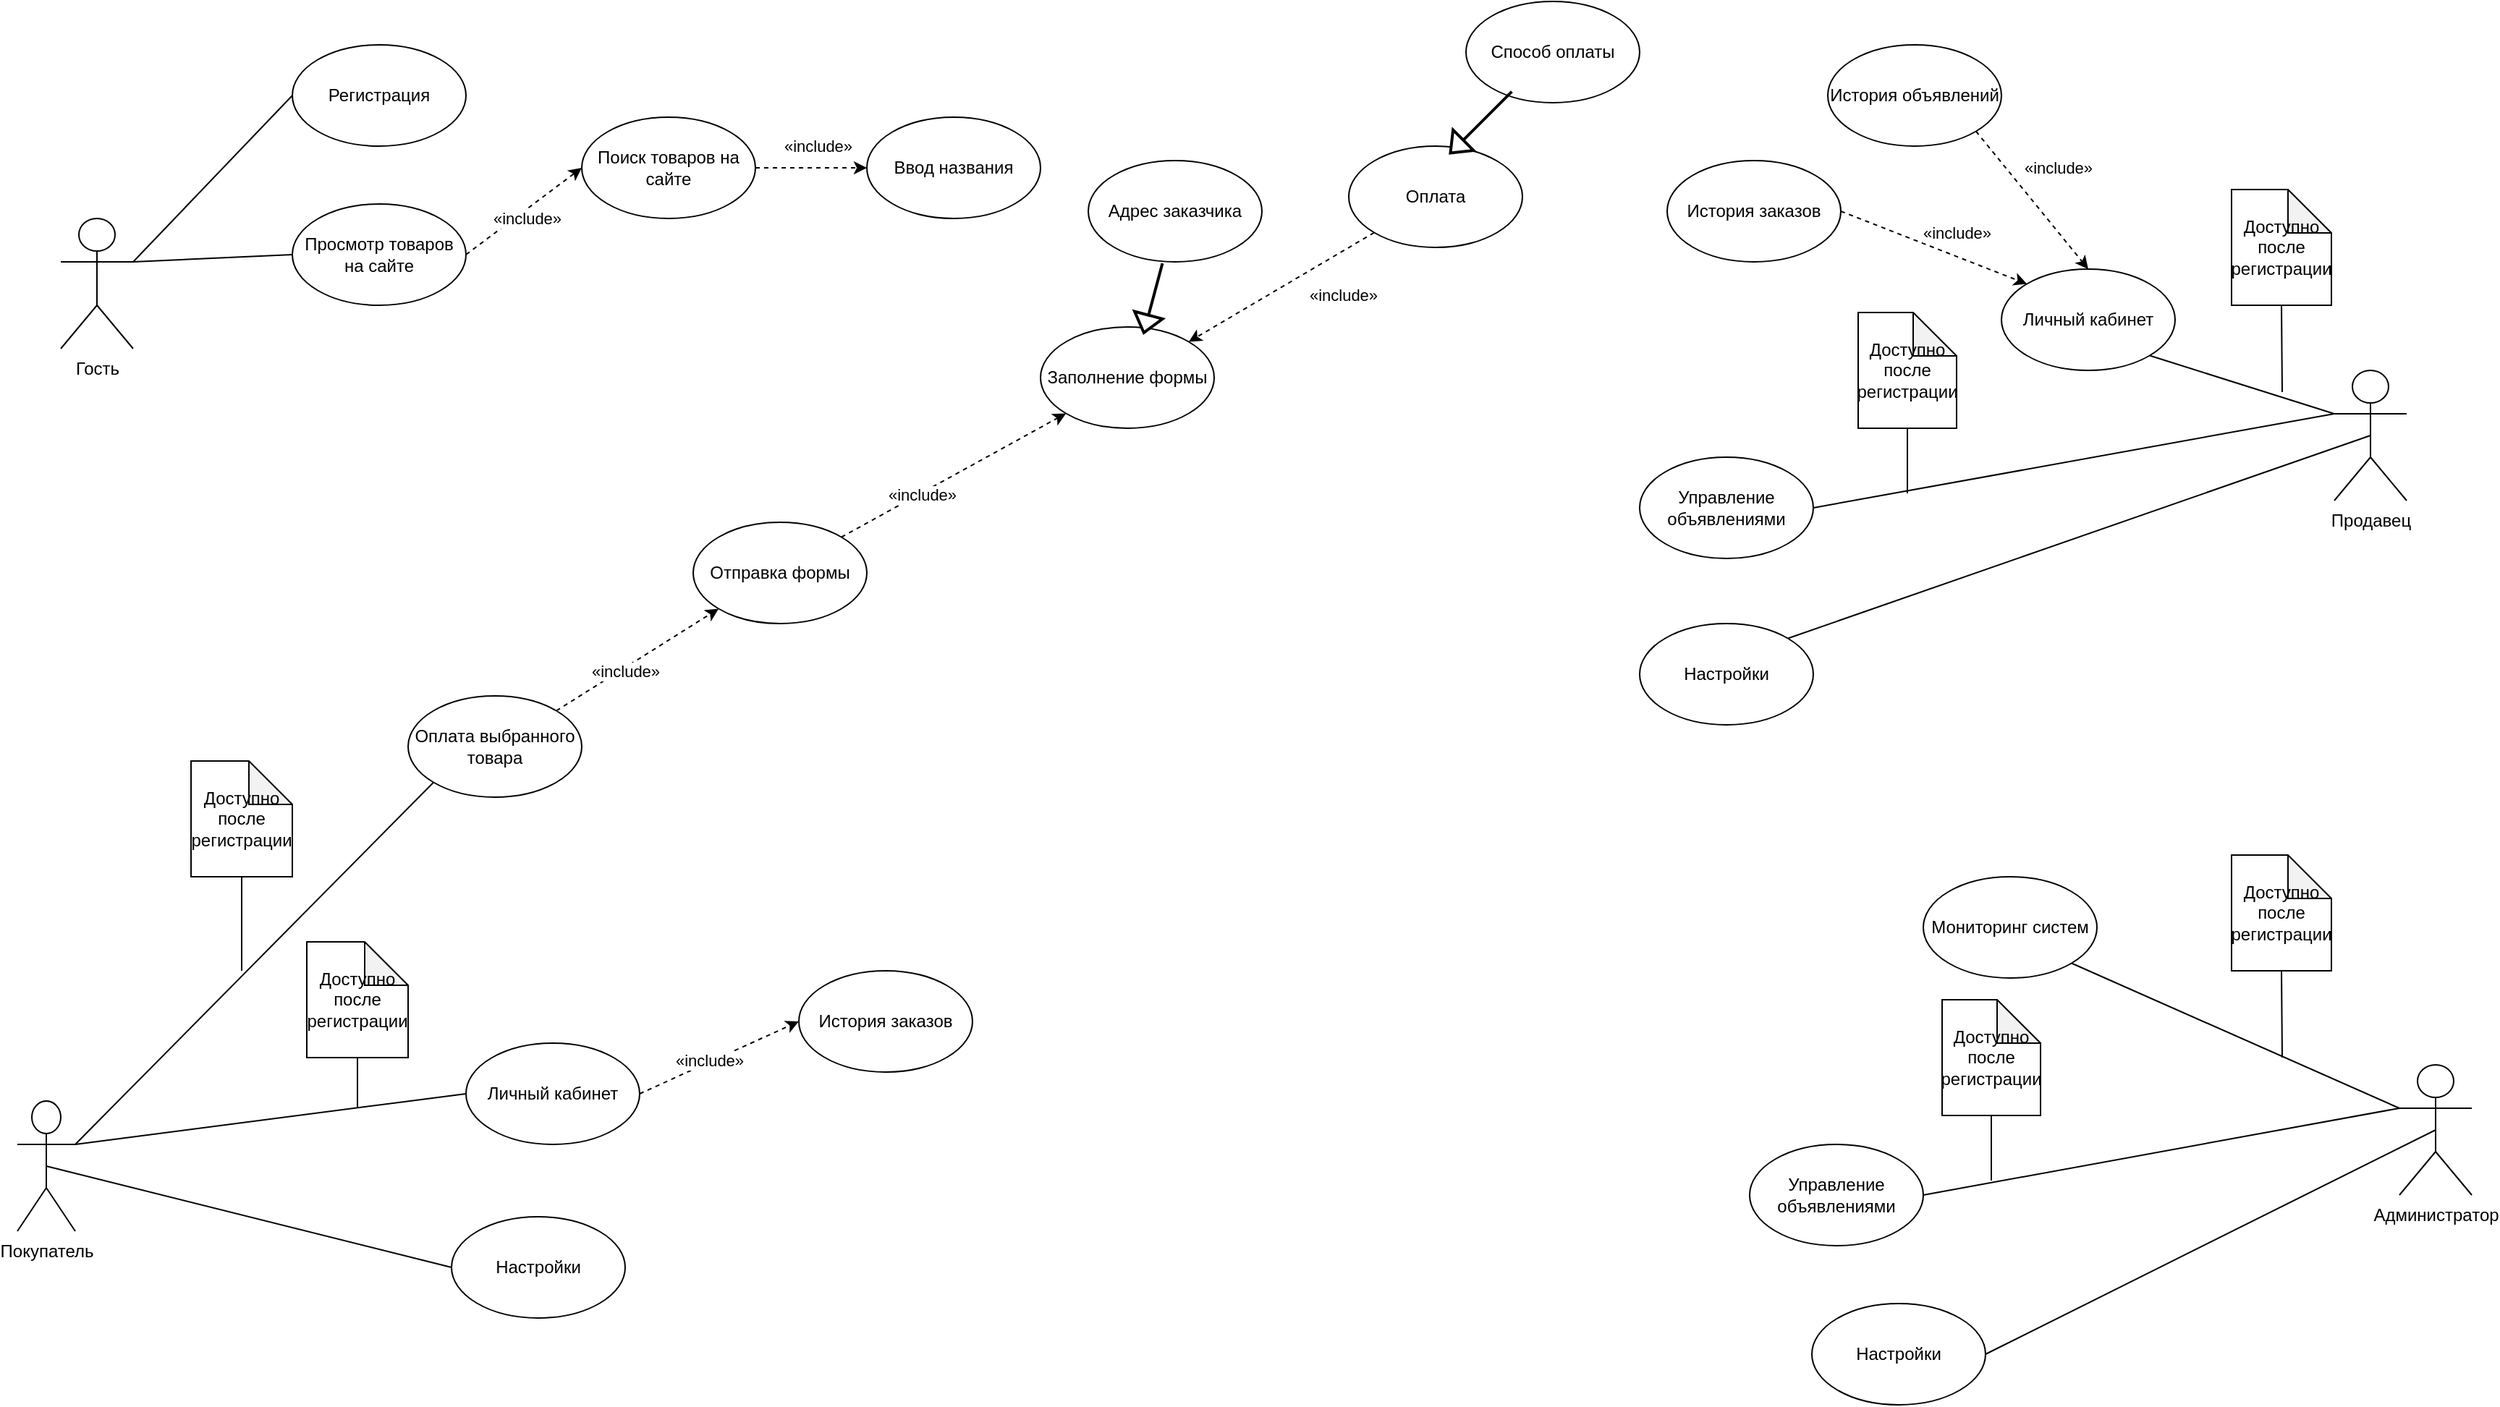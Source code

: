 <mxfile version="25.0.3">
  <diagram name="Страница — 1" id="orZTamgfQHhNFHQ7JQ0r">
    <mxGraphModel dx="2866" dy="1608" grid="1" gridSize="10" guides="1" tooltips="1" connect="1" arrows="1" fold="1" page="1" pageScale="1" pageWidth="827" pageHeight="1169" math="0" shadow="0">
      <root>
        <mxCell id="0" />
        <mxCell id="1" parent="0" />
        <mxCell id="eBJLb_c3kR89JoHOm1fs-2" value="Гость" style="shape=umlActor;verticalLabelPosition=bottom;verticalAlign=top;html=1;outlineConnect=0;" parent="1" vertex="1">
          <mxGeometry x="150" y="440" width="50" height="90" as="geometry" />
        </mxCell>
        <mxCell id="eBJLb_c3kR89JoHOm1fs-3" value="Регистрация" style="ellipse;whiteSpace=wrap;html=1;" parent="1" vertex="1">
          <mxGeometry x="310" y="320" width="120" height="70" as="geometry" />
        </mxCell>
        <mxCell id="eBJLb_c3kR89JoHOm1fs-11" value="Просмотр товаров на сайте" style="ellipse;whiteSpace=wrap;html=1;" parent="1" vertex="1">
          <mxGeometry x="310" y="430" width="120" height="70" as="geometry" />
        </mxCell>
        <mxCell id="eBJLb_c3kR89JoHOm1fs-13" value="Оплата" style="ellipse;whiteSpace=wrap;html=1;" parent="1" vertex="1">
          <mxGeometry x="1040" y="390" width="120" height="70" as="geometry" />
        </mxCell>
        <mxCell id="eBJLb_c3kR89JoHOm1fs-17" value="Поиск товаров на сайте" style="ellipse;whiteSpace=wrap;html=1;" parent="1" vertex="1">
          <mxGeometry x="510" y="370" width="120" height="70" as="geometry" />
        </mxCell>
        <mxCell id="eBJLb_c3kR89JoHOm1fs-20" value="Ввод названия" style="ellipse;whiteSpace=wrap;html=1;" parent="1" vertex="1">
          <mxGeometry x="707" y="370" width="120" height="70" as="geometry" />
        </mxCell>
        <mxCell id="eBJLb_c3kR89JoHOm1fs-21" value="" style="endArrow=classic;html=1;rounded=0;dashed=1;entryX=0;entryY=0.5;entryDx=0;entryDy=0;exitX=1;exitY=0.5;exitDx=0;exitDy=0;" parent="1" source="eBJLb_c3kR89JoHOm1fs-11" target="eBJLb_c3kR89JoHOm1fs-17" edge="1">
          <mxGeometry width="50" height="50" relative="1" as="geometry">
            <mxPoint x="610" y="660" as="sourcePoint" />
            <mxPoint x="730" y="660" as="targetPoint" />
          </mxGeometry>
        </mxCell>
        <mxCell id="eBJLb_c3kR89JoHOm1fs-22" value="«‎include»" style="edgeLabel;html=1;align=center;verticalAlign=middle;resizable=0;points=[];" parent="eBJLb_c3kR89JoHOm1fs-21" vertex="1" connectable="0">
          <mxGeometry x="-0.642" y="3" relative="1" as="geometry">
            <mxPoint x="29" y="-12" as="offset" />
          </mxGeometry>
        </mxCell>
        <mxCell id="eBJLb_c3kR89JoHOm1fs-23" value="" style="endArrow=classic;html=1;rounded=0;dashed=1;entryX=0;entryY=0.5;entryDx=0;entryDy=0;exitX=1;exitY=0.5;exitDx=0;exitDy=0;" parent="1" source="eBJLb_c3kR89JoHOm1fs-17" target="eBJLb_c3kR89JoHOm1fs-20" edge="1">
          <mxGeometry width="50" height="50" relative="1" as="geometry">
            <mxPoint x="470" y="240" as="sourcePoint" />
            <mxPoint x="590" y="240" as="targetPoint" />
          </mxGeometry>
        </mxCell>
        <mxCell id="eBJLb_c3kR89JoHOm1fs-24" value="«‎include»" style="edgeLabel;html=1;align=center;verticalAlign=middle;resizable=0;points=[];" parent="eBJLb_c3kR89JoHOm1fs-23" vertex="1" connectable="0">
          <mxGeometry x="-0.642" y="3" relative="1" as="geometry">
            <mxPoint x="29" y="-12" as="offset" />
          </mxGeometry>
        </mxCell>
        <mxCell id="eBJLb_c3kR89JoHOm1fs-25" value="" style="endArrow=none;html=1;rounded=0;entryX=0;entryY=0.5;entryDx=0;entryDy=0;exitX=1;exitY=0.333;exitDx=0;exitDy=0;exitPerimeter=0;" parent="1" source="eBJLb_c3kR89JoHOm1fs-2" target="eBJLb_c3kR89JoHOm1fs-3" edge="1">
          <mxGeometry width="50" height="50" relative="1" as="geometry">
            <mxPoint x="200" y="730" as="sourcePoint" />
            <mxPoint x="250" y="680" as="targetPoint" />
          </mxGeometry>
        </mxCell>
        <mxCell id="eBJLb_c3kR89JoHOm1fs-28" value="" style="endArrow=none;html=1;rounded=0;entryX=0;entryY=0.5;entryDx=0;entryDy=0;exitX=1;exitY=0.333;exitDx=0;exitDy=0;exitPerimeter=0;" parent="1" source="eBJLb_c3kR89JoHOm1fs-2" target="eBJLb_c3kR89JoHOm1fs-11" edge="1">
          <mxGeometry width="50" height="50" relative="1" as="geometry">
            <mxPoint x="200" y="480" as="sourcePoint" />
            <mxPoint x="320" y="345" as="targetPoint" />
          </mxGeometry>
        </mxCell>
        <mxCell id="eBJLb_c3kR89JoHOm1fs-29" value="Покупатель" style="shape=umlActor;verticalLabelPosition=bottom;verticalAlign=top;html=1;outlineConnect=0;" parent="1" vertex="1">
          <mxGeometry x="120" y="1050" width="40" height="90" as="geometry" />
        </mxCell>
        <mxCell id="eBJLb_c3kR89JoHOm1fs-30" value="Личный кабинет" style="ellipse;whiteSpace=wrap;html=1;" parent="1" vertex="1">
          <mxGeometry x="430" y="1010" width="120" height="70" as="geometry" />
        </mxCell>
        <mxCell id="eBJLb_c3kR89JoHOm1fs-32" value="" style="endArrow=none;html=1;rounded=0;entryX=0;entryY=1;entryDx=0;entryDy=0;exitX=1;exitY=0.333;exitDx=0;exitDy=0;exitPerimeter=0;" parent="1" source="eBJLb_c3kR89JoHOm1fs-29" target="eBJLb_c3kR89JoHOm1fs-42" edge="1">
          <mxGeometry width="50" height="50" relative="1" as="geometry">
            <mxPoint x="200" y="710" as="sourcePoint" />
            <mxPoint x="470.0" y="785" as="targetPoint" />
          </mxGeometry>
        </mxCell>
        <mxCell id="eBJLb_c3kR89JoHOm1fs-33" value="" style="endArrow=none;html=1;rounded=0;entryX=0;entryY=0.5;entryDx=0;entryDy=0;exitX=1;exitY=0.333;exitDx=0;exitDy=0;exitPerimeter=0;" parent="1" source="eBJLb_c3kR89JoHOm1fs-29" target="eBJLb_c3kR89JoHOm1fs-30" edge="1">
          <mxGeometry width="50" height="50" relative="1" as="geometry">
            <mxPoint x="210" y="720" as="sourcePoint" />
            <mxPoint x="330" y="715" as="targetPoint" />
          </mxGeometry>
        </mxCell>
        <mxCell id="eBJLb_c3kR89JoHOm1fs-38" value="Доступно после регистрации" style="shape=note;whiteSpace=wrap;html=1;backgroundOutline=1;darkOpacity=0.05;" parent="1" vertex="1">
          <mxGeometry x="240" y="815" width="70" height="80" as="geometry" />
        </mxCell>
        <mxCell id="eBJLb_c3kR89JoHOm1fs-42" value="Оплата выбранного товара" style="ellipse;whiteSpace=wrap;html=1;" parent="1" vertex="1">
          <mxGeometry x="390" y="770" width="120" height="70" as="geometry" />
        </mxCell>
        <mxCell id="eBJLb_c3kR89JoHOm1fs-45" value="Отправка формы" style="ellipse;whiteSpace=wrap;html=1;" parent="1" vertex="1">
          <mxGeometry x="587" y="650" width="120" height="70" as="geometry" />
        </mxCell>
        <mxCell id="eBJLb_c3kR89JoHOm1fs-48" value="Заполнение формы" style="ellipse;whiteSpace=wrap;html=1;" parent="1" vertex="1">
          <mxGeometry x="827" y="515" width="120" height="70" as="geometry" />
        </mxCell>
        <mxCell id="eBJLb_c3kR89JoHOm1fs-55" value="История заказов" style="ellipse;whiteSpace=wrap;html=1;" parent="1" vertex="1">
          <mxGeometry x="660" y="960" width="120" height="70" as="geometry" />
        </mxCell>
        <mxCell id="eBJLb_c3kR89JoHOm1fs-56" value="" style="endArrow=classic;html=1;rounded=0;dashed=1;entryX=0;entryY=0.5;entryDx=0;entryDy=0;exitX=1;exitY=0.5;exitDx=0;exitDy=0;" parent="1" source="eBJLb_c3kR89JoHOm1fs-30" target="eBJLb_c3kR89JoHOm1fs-55" edge="1">
          <mxGeometry width="50" height="50" relative="1" as="geometry">
            <mxPoint x="440" y="950" as="sourcePoint" />
            <mxPoint x="560" y="950" as="targetPoint" />
          </mxGeometry>
        </mxCell>
        <mxCell id="eBJLb_c3kR89JoHOm1fs-57" value="«‎include»" style="edgeLabel;html=1;align=center;verticalAlign=middle;resizable=0;points=[];" parent="eBJLb_c3kR89JoHOm1fs-56" vertex="1" connectable="0">
          <mxGeometry x="-0.642" y="3" relative="1" as="geometry">
            <mxPoint x="29" y="-12" as="offset" />
          </mxGeometry>
        </mxCell>
        <mxCell id="eBJLb_c3kR89JoHOm1fs-58" value="Продавец" style="shape=umlActor;verticalLabelPosition=bottom;verticalAlign=top;html=1;outlineConnect=0;" parent="1" vertex="1">
          <mxGeometry x="1721" y="545" width="50" height="90" as="geometry" />
        </mxCell>
        <mxCell id="eBJLb_c3kR89JoHOm1fs-61" value="История заказов" style="ellipse;whiteSpace=wrap;html=1;" parent="1" vertex="1">
          <mxGeometry x="1260" y="400" width="120" height="70" as="geometry" />
        </mxCell>
        <mxCell id="eBJLb_c3kR89JoHOm1fs-65" value="Личный кабинет" style="ellipse;whiteSpace=wrap;html=1;" parent="1" vertex="1">
          <mxGeometry x="1491" y="475" width="120" height="70" as="geometry" />
        </mxCell>
        <mxCell id="eBJLb_c3kR89JoHOm1fs-68" value="" style="endArrow=classic;html=1;rounded=0;dashed=1;entryX=0;entryY=0;entryDx=0;entryDy=0;exitX=1;exitY=0.5;exitDx=0;exitDy=0;" parent="1" source="eBJLb_c3kR89JoHOm1fs-61" target="eBJLb_c3kR89JoHOm1fs-65" edge="1">
          <mxGeometry width="50" height="50" relative="1" as="geometry">
            <mxPoint x="1332" y="495" as="sourcePoint" />
            <mxPoint x="1452" y="495" as="targetPoint" />
          </mxGeometry>
        </mxCell>
        <mxCell id="eBJLb_c3kR89JoHOm1fs-69" value="«‎include»" style="edgeLabel;html=1;align=center;verticalAlign=middle;resizable=0;points=[];" parent="eBJLb_c3kR89JoHOm1fs-68" vertex="1" connectable="0">
          <mxGeometry x="-0.642" y="3" relative="1" as="geometry">
            <mxPoint x="56" y="9" as="offset" />
          </mxGeometry>
        </mxCell>
        <mxCell id="eBJLb_c3kR89JoHOm1fs-73" value="Управление объявлениями" style="ellipse;whiteSpace=wrap;html=1;" parent="1" vertex="1">
          <mxGeometry x="1241" y="605" width="120" height="70" as="geometry" />
        </mxCell>
        <mxCell id="eBJLb_c3kR89JoHOm1fs-76" value="" style="endArrow=none;html=1;rounded=0;entryX=0;entryY=0.333;entryDx=0;entryDy=0;exitX=1;exitY=1;exitDx=0;exitDy=0;entryPerimeter=0;" parent="1" edge="1" source="eBJLb_c3kR89JoHOm1fs-65">
          <mxGeometry width="50" height="50" relative="1" as="geometry">
            <mxPoint x="1611" y="510" as="sourcePoint" />
            <mxPoint x="1721" y="575" as="targetPoint" />
          </mxGeometry>
        </mxCell>
        <mxCell id="eBJLb_c3kR89JoHOm1fs-79" value="" style="endArrow=none;html=1;rounded=0;entryX=0;entryY=0.333;entryDx=0;entryDy=0;exitX=1;exitY=0.5;exitDx=0;exitDy=0;entryPerimeter=0;" parent="1" source="eBJLb_c3kR89JoHOm1fs-73" target="eBJLb_c3kR89JoHOm1fs-58" edge="1">
          <mxGeometry width="50" height="50" relative="1" as="geometry">
            <mxPoint x="1451" y="675" as="sourcePoint" />
            <mxPoint x="1561" y="740" as="targetPoint" />
          </mxGeometry>
        </mxCell>
        <mxCell id="eBJLb_c3kR89JoHOm1fs-80" value="Доступно после регистрации" style="shape=note;whiteSpace=wrap;html=1;backgroundOutline=1;darkOpacity=0.05;" parent="1" vertex="1">
          <mxGeometry x="1650" y="420" width="69" height="80" as="geometry" />
        </mxCell>
        <mxCell id="eBJLb_c3kR89JoHOm1fs-82" value="Доступно после регистрации" style="shape=note;whiteSpace=wrap;html=1;backgroundOutline=1;darkOpacity=0.05;" parent="1" vertex="1">
          <mxGeometry x="1392" y="505" width="68" height="80" as="geometry" />
        </mxCell>
        <mxCell id="eBJLb_c3kR89JoHOm1fs-84" value="" style="endArrow=none;html=1;rounded=0;exitX=0.5;exitY=1;exitDx=0;exitDy=0;exitPerimeter=0;" parent="1" source="eBJLb_c3kR89JoHOm1fs-82" edge="1">
          <mxGeometry width="50" height="50" relative="1" as="geometry">
            <mxPoint x="1461" y="665" as="sourcePoint" />
            <mxPoint x="1426" y="630" as="targetPoint" />
            <Array as="points" />
          </mxGeometry>
        </mxCell>
        <mxCell id="eBJLb_c3kR89JoHOm1fs-100" value="Способ оплаты" style="ellipse;whiteSpace=wrap;html=1;" parent="1" vertex="1">
          <mxGeometry x="1121" y="290" width="120" height="70" as="geometry" />
        </mxCell>
        <mxCell id="eBJLb_c3kR89JoHOm1fs-101" value="Адрес заказчика" style="ellipse;whiteSpace=wrap;html=1;" parent="1" vertex="1">
          <mxGeometry x="860" y="400" width="120" height="70" as="geometry" />
        </mxCell>
        <mxCell id="eBJLb_c3kR89JoHOm1fs-108" value="" style="verticalLabelPosition=bottom;verticalAlign=top;html=1;strokeWidth=2;shape=mxgraph.arrows2.arrow;dy=1;dx=12.56;notch=0;rotation=105;" parent="1" vertex="1">
          <mxGeometry x="880" y="485" width="49.65" height="20" as="geometry" />
        </mxCell>
        <mxCell id="eBJLb_c3kR89JoHOm1fs-116" value="" style="endArrow=none;html=1;rounded=0;entryX=1;entryY=0;entryDx=0;entryDy=0;exitX=0.5;exitY=0.5;exitDx=0;exitDy=0;exitPerimeter=0;" parent="1" source="eBJLb_c3kR89JoHOm1fs-58" target="eBJLb_c3kR89JoHOm1fs-117" edge="1">
          <mxGeometry width="50" height="50" relative="1" as="geometry">
            <mxPoint x="980" y="760" as="sourcePoint" />
            <mxPoint x="1180" y="950" as="targetPoint" />
          </mxGeometry>
        </mxCell>
        <mxCell id="eBJLb_c3kR89JoHOm1fs-117" value="Настройки" style="ellipse;whiteSpace=wrap;html=1;" parent="1" vertex="1">
          <mxGeometry x="1241" y="720" width="120" height="70" as="geometry" />
        </mxCell>
        <mxCell id="eBJLb_c3kR89JoHOm1fs-118" value="" style="endArrow=none;html=1;rounded=0;exitX=0.5;exitY=1;exitDx=0;exitDy=0;exitPerimeter=0;" parent="1" source="eBJLb_c3kR89JoHOm1fs-80" edge="1">
          <mxGeometry width="50" height="50" relative="1" as="geometry">
            <mxPoint x="1685.38" y="500" as="sourcePoint" />
            <mxPoint x="1685" y="560" as="targetPoint" />
            <Array as="points" />
          </mxGeometry>
        </mxCell>
        <mxCell id="z7TpYC2vjfF_VWAq-0lx-2" value="" style="verticalLabelPosition=bottom;verticalAlign=top;html=1;strokeWidth=2;shape=mxgraph.arrows2.arrow;dy=1;dx=12.56;notch=2.99;rotation=-225;" parent="1" vertex="1">
          <mxGeometry x="1101.46" y="363.54" width="60" height="20" as="geometry" />
        </mxCell>
        <mxCell id="z7TpYC2vjfF_VWAq-0lx-3" value="" style="endArrow=classic;html=1;rounded=0;dashed=1;entryX=0;entryY=1;entryDx=0;entryDy=0;exitX=1;exitY=0;exitDx=0;exitDy=0;" parent="1" source="eBJLb_c3kR89JoHOm1fs-42" target="eBJLb_c3kR89JoHOm1fs-45" edge="1">
          <mxGeometry width="50" height="50" relative="1" as="geometry">
            <mxPoint x="690" y="750" as="sourcePoint" />
            <mxPoint x="810" y="720" as="targetPoint" />
          </mxGeometry>
        </mxCell>
        <mxCell id="z7TpYC2vjfF_VWAq-0lx-4" value="«‎include»" style="edgeLabel;html=1;align=center;verticalAlign=middle;resizable=0;points=[];" parent="z7TpYC2vjfF_VWAq-0lx-3" vertex="1" connectable="0">
          <mxGeometry x="-0.642" y="3" relative="1" as="geometry">
            <mxPoint x="29" y="-12" as="offset" />
          </mxGeometry>
        </mxCell>
        <mxCell id="z7TpYC2vjfF_VWAq-0lx-5" value="" style="endArrow=classic;html=1;rounded=0;dashed=1;entryX=1;entryY=0;entryDx=0;entryDy=0;exitX=0;exitY=1;exitDx=0;exitDy=0;" parent="1" source="eBJLb_c3kR89JoHOm1fs-13" target="eBJLb_c3kR89JoHOm1fs-48" edge="1">
          <mxGeometry width="50" height="50" relative="1" as="geometry">
            <mxPoint x="863.574" y="340.45" as="sourcePoint" />
            <mxPoint x="973.81" y="240" as="targetPoint" />
          </mxGeometry>
        </mxCell>
        <mxCell id="z7TpYC2vjfF_VWAq-0lx-6" value="«‎include»" style="edgeLabel;html=1;align=center;verticalAlign=middle;resizable=0;points=[];" parent="z7TpYC2vjfF_VWAq-0lx-5" vertex="1" connectable="0">
          <mxGeometry x="-0.642" y="3" relative="1" as="geometry">
            <mxPoint x="-1" y="27" as="offset" />
          </mxGeometry>
        </mxCell>
        <mxCell id="z7TpYC2vjfF_VWAq-0lx-7" value="" style="endArrow=classic;html=1;rounded=0;dashed=1;entryX=0;entryY=1;entryDx=0;entryDy=0;exitX=1;exitY=0;exitDx=0;exitDy=0;" parent="1" source="eBJLb_c3kR89JoHOm1fs-45" target="eBJLb_c3kR89JoHOm1fs-48" edge="1">
          <mxGeometry width="50" height="50" relative="1" as="geometry">
            <mxPoint x="643" y="665" as="sourcePoint" />
            <mxPoint x="710" y="655" as="targetPoint" />
          </mxGeometry>
        </mxCell>
        <mxCell id="z7TpYC2vjfF_VWAq-0lx-8" value="«‎include»" style="edgeLabel;html=1;align=center;verticalAlign=middle;resizable=0;points=[];" parent="z7TpYC2vjfF_VWAq-0lx-7" vertex="1" connectable="0">
          <mxGeometry x="-0.642" y="3" relative="1" as="geometry">
            <mxPoint x="29" y="-12" as="offset" />
          </mxGeometry>
        </mxCell>
        <mxCell id="z7TpYC2vjfF_VWAq-0lx-15" value="Настройки" style="ellipse;whiteSpace=wrap;html=1;" parent="1" vertex="1">
          <mxGeometry x="420" y="1130" width="120" height="70" as="geometry" />
        </mxCell>
        <mxCell id="z7TpYC2vjfF_VWAq-0lx-19" value="" style="endArrow=none;html=1;rounded=0;entryX=0;entryY=0.5;entryDx=0;entryDy=0;exitX=0.5;exitY=0.5;exitDx=0;exitDy=0;exitPerimeter=0;" parent="1" source="eBJLb_c3kR89JoHOm1fs-29" target="z7TpYC2vjfF_VWAq-0lx-15" edge="1">
          <mxGeometry width="50" height="50" relative="1" as="geometry">
            <mxPoint x="200" y="1060" as="sourcePoint" />
            <mxPoint x="390" y="1375" as="targetPoint" />
          </mxGeometry>
        </mxCell>
        <mxCell id="qViyJO7LNwzjbD9tu4lJ-1" value="" style="endArrow=none;html=1;rounded=0;entryX=0.5;entryY=1;entryDx=0;entryDy=0;entryPerimeter=0;" edge="1" parent="1" target="eBJLb_c3kR89JoHOm1fs-38">
          <mxGeometry width="50" height="50" relative="1" as="geometry">
            <mxPoint x="275" y="960" as="sourcePoint" />
            <mxPoint x="438" y="860" as="targetPoint" />
          </mxGeometry>
        </mxCell>
        <mxCell id="qViyJO7LNwzjbD9tu4lJ-2" value="Доступно после регистрации" style="shape=note;whiteSpace=wrap;html=1;backgroundOutline=1;darkOpacity=0.05;" vertex="1" parent="1">
          <mxGeometry x="320" y="940" width="70" height="80" as="geometry" />
        </mxCell>
        <mxCell id="qViyJO7LNwzjbD9tu4lJ-3" value="" style="endArrow=none;html=1;rounded=0;entryX=0.5;entryY=1;entryDx=0;entryDy=0;entryPerimeter=0;" edge="1" parent="1" target="qViyJO7LNwzjbD9tu4lJ-2">
          <mxGeometry width="50" height="50" relative="1" as="geometry">
            <mxPoint x="355" y="1055" as="sourcePoint" />
            <mxPoint x="518" y="955" as="targetPoint" />
          </mxGeometry>
        </mxCell>
        <mxCell id="qViyJO7LNwzjbD9tu4lJ-5" value="История объявлений" style="ellipse;whiteSpace=wrap;html=1;" vertex="1" parent="1">
          <mxGeometry x="1371" y="320" width="120" height="70" as="geometry" />
        </mxCell>
        <mxCell id="qViyJO7LNwzjbD9tu4lJ-6" value="" style="endArrow=classic;html=1;rounded=0;dashed=1;entryX=0.5;entryY=0;entryDx=0;entryDy=0;exitX=1;exitY=1;exitDx=0;exitDy=0;" edge="1" parent="1" source="qViyJO7LNwzjbD9tu4lJ-5" target="eBJLb_c3kR89JoHOm1fs-65">
          <mxGeometry width="50" height="50" relative="1" as="geometry">
            <mxPoint x="1382" y="375" as="sourcePoint" />
            <mxPoint x="1558" y="365" as="targetPoint" />
          </mxGeometry>
        </mxCell>
        <mxCell id="qViyJO7LNwzjbD9tu4lJ-7" value="«‎include»" style="edgeLabel;html=1;align=center;verticalAlign=middle;resizable=0;points=[];" vertex="1" connectable="0" parent="qViyJO7LNwzjbD9tu4lJ-6">
          <mxGeometry x="-0.642" y="3" relative="1" as="geometry">
            <mxPoint x="40" y="10" as="offset" />
          </mxGeometry>
        </mxCell>
        <mxCell id="qViyJO7LNwzjbD9tu4lJ-8" value="Администратор" style="shape=umlActor;verticalLabelPosition=bottom;verticalAlign=top;html=1;outlineConnect=0;" vertex="1" parent="1">
          <mxGeometry x="1766" y="1025" width="50" height="90" as="geometry" />
        </mxCell>
        <mxCell id="qViyJO7LNwzjbD9tu4lJ-10" value="Мониторинг систем" style="ellipse;whiteSpace=wrap;html=1;" vertex="1" parent="1">
          <mxGeometry x="1437" y="895" width="120" height="70" as="geometry" />
        </mxCell>
        <mxCell id="qViyJO7LNwzjbD9tu4lJ-13" value="Управление объявлениями" style="ellipse;whiteSpace=wrap;html=1;" vertex="1" parent="1">
          <mxGeometry x="1317" y="1080" width="120" height="70" as="geometry" />
        </mxCell>
        <mxCell id="qViyJO7LNwzjbD9tu4lJ-14" value="" style="endArrow=none;html=1;rounded=0;entryX=0;entryY=0.333;entryDx=0;entryDy=0;exitX=1;exitY=1;exitDx=0;exitDy=0;entryPerimeter=0;" edge="1" parent="1" source="qViyJO7LNwzjbD9tu4lJ-10">
          <mxGeometry width="50" height="50" relative="1" as="geometry">
            <mxPoint x="1656" y="990" as="sourcePoint" />
            <mxPoint x="1766" y="1055" as="targetPoint" />
          </mxGeometry>
        </mxCell>
        <mxCell id="qViyJO7LNwzjbD9tu4lJ-15" value="" style="endArrow=none;html=1;rounded=0;entryX=0;entryY=0.333;entryDx=0;entryDy=0;exitX=1;exitY=0.5;exitDx=0;exitDy=0;entryPerimeter=0;" edge="1" parent="1" source="qViyJO7LNwzjbD9tu4lJ-13" target="qViyJO7LNwzjbD9tu4lJ-8">
          <mxGeometry width="50" height="50" relative="1" as="geometry">
            <mxPoint x="1496" y="1155" as="sourcePoint" />
            <mxPoint x="1606" y="1220" as="targetPoint" />
          </mxGeometry>
        </mxCell>
        <mxCell id="qViyJO7LNwzjbD9tu4lJ-16" value="Доступно после регистрации" style="shape=note;whiteSpace=wrap;html=1;backgroundOutline=1;darkOpacity=0.05;" vertex="1" parent="1">
          <mxGeometry x="1650" y="880" width="69" height="80" as="geometry" />
        </mxCell>
        <mxCell id="qViyJO7LNwzjbD9tu4lJ-17" value="Доступно после регистрации" style="shape=note;whiteSpace=wrap;html=1;backgroundOutline=1;darkOpacity=0.05;" vertex="1" parent="1">
          <mxGeometry x="1450" y="980" width="68" height="80" as="geometry" />
        </mxCell>
        <mxCell id="qViyJO7LNwzjbD9tu4lJ-18" value="" style="endArrow=none;html=1;rounded=0;exitX=0.5;exitY=1;exitDx=0;exitDy=0;exitPerimeter=0;" edge="1" parent="1" source="qViyJO7LNwzjbD9tu4lJ-17">
          <mxGeometry width="50" height="50" relative="1" as="geometry">
            <mxPoint x="1519" y="1140" as="sourcePoint" />
            <mxPoint x="1484" y="1105" as="targetPoint" />
            <Array as="points" />
          </mxGeometry>
        </mxCell>
        <mxCell id="qViyJO7LNwzjbD9tu4lJ-19" value="" style="endArrow=none;html=1;rounded=0;entryX=1;entryY=0.5;entryDx=0;entryDy=0;exitX=0.5;exitY=0.5;exitDx=0;exitDy=0;exitPerimeter=0;" edge="1" parent="1" source="qViyJO7LNwzjbD9tu4lJ-8" target="qViyJO7LNwzjbD9tu4lJ-20">
          <mxGeometry width="50" height="50" relative="1" as="geometry">
            <mxPoint x="1025" y="1240" as="sourcePoint" />
            <mxPoint x="1225" y="1430" as="targetPoint" />
          </mxGeometry>
        </mxCell>
        <mxCell id="qViyJO7LNwzjbD9tu4lJ-20" value="Настройки" style="ellipse;whiteSpace=wrap;html=1;" vertex="1" parent="1">
          <mxGeometry x="1360" y="1190" width="120" height="70" as="geometry" />
        </mxCell>
        <mxCell id="qViyJO7LNwzjbD9tu4lJ-21" value="" style="endArrow=none;html=1;rounded=0;exitX=0.5;exitY=1;exitDx=0;exitDy=0;exitPerimeter=0;" edge="1" parent="1" source="qViyJO7LNwzjbD9tu4lJ-16">
          <mxGeometry width="50" height="50" relative="1" as="geometry">
            <mxPoint x="1685.38" y="960" as="sourcePoint" />
            <mxPoint x="1685" y="1020" as="targetPoint" />
            <Array as="points" />
          </mxGeometry>
        </mxCell>
      </root>
    </mxGraphModel>
  </diagram>
</mxfile>
